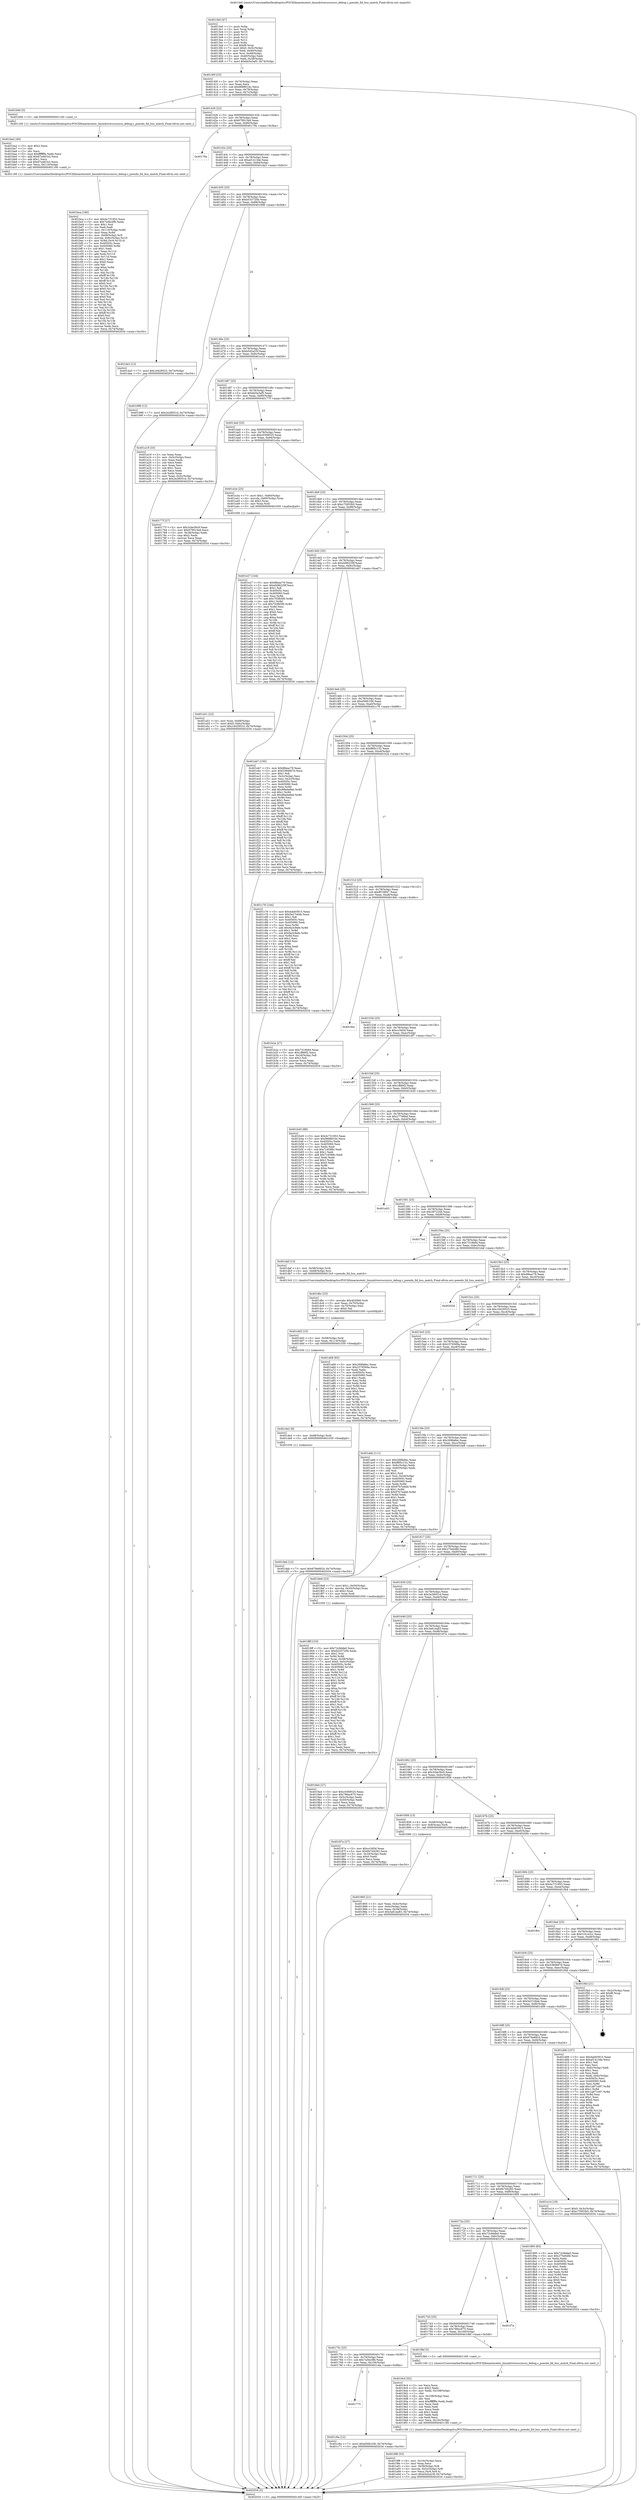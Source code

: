 digraph "0x4013e0" {
  label = "0x4013e0 (/mnt/c/Users/mathe/Desktop/tcc/POCII/binaries/extr_linuxdriversscsiscsi_debug.c_pseudo_lld_bus_match_Final-ollvm.out::main(0))"
  labelloc = "t"
  node[shape=record]

  Entry [label="",width=0.3,height=0.3,shape=circle,fillcolor=black,style=filled]
  "0x40140f" [label="{
     0x40140f [23]\l
     | [instrs]\l
     &nbsp;&nbsp;0x40140f \<+3\>: mov -0x74(%rbp),%eax\l
     &nbsp;&nbsp;0x401412 \<+2\>: mov %eax,%ecx\l
     &nbsp;&nbsp;0x401414 \<+6\>: sub $0x968801bc,%ecx\l
     &nbsp;&nbsp;0x40141a \<+3\>: mov %eax,-0x78(%rbp)\l
     &nbsp;&nbsp;0x40141d \<+3\>: mov %ecx,-0x7c(%rbp)\l
     &nbsp;&nbsp;0x401420 \<+6\>: je 0000000000401b9d \<main+0x7bd\>\l
  }"]
  "0x401b9d" [label="{
     0x401b9d [5]\l
     | [instrs]\l
     &nbsp;&nbsp;0x401b9d \<+5\>: call 0000000000401160 \<next_i\>\l
     | [calls]\l
     &nbsp;&nbsp;0x401160 \{1\} (/mnt/c/Users/mathe/Desktop/tcc/POCII/binaries/extr_linuxdriversscsiscsi_debug.c_pseudo_lld_bus_match_Final-ollvm.out::next_i)\l
  }"]
  "0x401426" [label="{
     0x401426 [22]\l
     | [instrs]\l
     &nbsp;&nbsp;0x401426 \<+5\>: jmp 000000000040142b \<main+0x4b\>\l
     &nbsp;&nbsp;0x40142b \<+3\>: mov -0x78(%rbp),%eax\l
     &nbsp;&nbsp;0x40142e \<+5\>: sub $0x979915a9,%eax\l
     &nbsp;&nbsp;0x401433 \<+3\>: mov %eax,-0x80(%rbp)\l
     &nbsp;&nbsp;0x401436 \<+6\>: je 000000000040179a \<main+0x3ba\>\l
  }"]
  Exit [label="",width=0.3,height=0.3,shape=circle,fillcolor=black,style=filled,peripheries=2]
  "0x40179a" [label="{
     0x40179a\l
  }", style=dashed]
  "0x40143c" [label="{
     0x40143c [25]\l
     | [instrs]\l
     &nbsp;&nbsp;0x40143c \<+5\>: jmp 0000000000401441 \<main+0x61\>\l
     &nbsp;&nbsp;0x401441 \<+3\>: mov -0x78(%rbp),%eax\l
     &nbsp;&nbsp;0x401444 \<+5\>: sub $0xaf1413de,%eax\l
     &nbsp;&nbsp;0x401449 \<+6\>: mov %eax,-0x84(%rbp)\l
     &nbsp;&nbsp;0x40144f \<+6\>: je 0000000000401da3 \<main+0x9c3\>\l
  }"]
  "0x401deb" [label="{
     0x401deb [12]\l
     | [instrs]\l
     &nbsp;&nbsp;0x401deb \<+7\>: movl $0x678e8924,-0x74(%rbp)\l
     &nbsp;&nbsp;0x401df2 \<+5\>: jmp 0000000000402034 \<main+0xc54\>\l
  }"]
  "0x401da3" [label="{
     0x401da3 [12]\l
     | [instrs]\l
     &nbsp;&nbsp;0x401da3 \<+7\>: movl $0x18429523,-0x74(%rbp)\l
     &nbsp;&nbsp;0x401daa \<+5\>: jmp 0000000000402034 \<main+0xc54\>\l
  }"]
  "0x401455" [label="{
     0x401455 [25]\l
     | [instrs]\l
     &nbsp;&nbsp;0x401455 \<+5\>: jmp 000000000040145a \<main+0x7a\>\l
     &nbsp;&nbsp;0x40145a \<+3\>: mov -0x78(%rbp),%eax\l
     &nbsp;&nbsp;0x40145d \<+5\>: sub $0xb533720b,%eax\l
     &nbsp;&nbsp;0x401462 \<+6\>: mov %eax,-0x88(%rbp)\l
     &nbsp;&nbsp;0x401468 \<+6\>: je 0000000000401998 \<main+0x5b8\>\l
  }"]
  "0x401de2" [label="{
     0x401de2 [9]\l
     | [instrs]\l
     &nbsp;&nbsp;0x401de2 \<+4\>: mov -0x68(%rbp),%rdi\l
     &nbsp;&nbsp;0x401de6 \<+5\>: call 0000000000401030 \<free@plt\>\l
     | [calls]\l
     &nbsp;&nbsp;0x401030 \{1\} (unknown)\l
  }"]
  "0x401998" [label="{
     0x401998 [12]\l
     | [instrs]\l
     &nbsp;&nbsp;0x401998 \<+7\>: movl $0x2e28051d,-0x74(%rbp)\l
     &nbsp;&nbsp;0x40199f \<+5\>: jmp 0000000000402034 \<main+0xc54\>\l
  }"]
  "0x40146e" [label="{
     0x40146e [25]\l
     | [instrs]\l
     &nbsp;&nbsp;0x40146e \<+5\>: jmp 0000000000401473 \<main+0x93\>\l
     &nbsp;&nbsp;0x401473 \<+3\>: mov -0x78(%rbp),%eax\l
     &nbsp;&nbsp;0x401476 \<+5\>: sub $0xb5d2a25f,%eax\l
     &nbsp;&nbsp;0x40147b \<+6\>: mov %eax,-0x8c(%rbp)\l
     &nbsp;&nbsp;0x401481 \<+6\>: je 0000000000401a19 \<main+0x639\>\l
  }"]
  "0x401dd3" [label="{
     0x401dd3 [15]\l
     | [instrs]\l
     &nbsp;&nbsp;0x401dd3 \<+4\>: mov -0x58(%rbp),%rdi\l
     &nbsp;&nbsp;0x401dd7 \<+6\>: mov %eax,-0x114(%rbp)\l
     &nbsp;&nbsp;0x401ddd \<+5\>: call 0000000000401030 \<free@plt\>\l
     | [calls]\l
     &nbsp;&nbsp;0x401030 \{1\} (unknown)\l
  }"]
  "0x401a19" [label="{
     0x401a19 [33]\l
     | [instrs]\l
     &nbsp;&nbsp;0x401a19 \<+2\>: xor %eax,%eax\l
     &nbsp;&nbsp;0x401a1b \<+3\>: mov -0x5c(%rbp),%ecx\l
     &nbsp;&nbsp;0x401a1e \<+2\>: mov %eax,%edx\l
     &nbsp;&nbsp;0x401a20 \<+2\>: sub %ecx,%edx\l
     &nbsp;&nbsp;0x401a22 \<+2\>: mov %eax,%ecx\l
     &nbsp;&nbsp;0x401a24 \<+3\>: sub $0x1,%ecx\l
     &nbsp;&nbsp;0x401a27 \<+2\>: add %ecx,%edx\l
     &nbsp;&nbsp;0x401a29 \<+2\>: sub %edx,%eax\l
     &nbsp;&nbsp;0x401a2b \<+3\>: mov %eax,-0x5c(%rbp)\l
     &nbsp;&nbsp;0x401a2e \<+7\>: movl $0x2e28051d,-0x74(%rbp)\l
     &nbsp;&nbsp;0x401a35 \<+5\>: jmp 0000000000402034 \<main+0xc54\>\l
  }"]
  "0x401487" [label="{
     0x401487 [25]\l
     | [instrs]\l
     &nbsp;&nbsp;0x401487 \<+5\>: jmp 000000000040148c \<main+0xac\>\l
     &nbsp;&nbsp;0x40148c \<+3\>: mov -0x78(%rbp),%eax\l
     &nbsp;&nbsp;0x40148f \<+5\>: sub $0xbb5a3af5,%eax\l
     &nbsp;&nbsp;0x401494 \<+6\>: mov %eax,-0x90(%rbp)\l
     &nbsp;&nbsp;0x40149a \<+6\>: je 000000000040177f \<main+0x39f\>\l
  }"]
  "0x401dbc" [label="{
     0x401dbc [23]\l
     | [instrs]\l
     &nbsp;&nbsp;0x401dbc \<+10\>: movabs $0x4030b6,%rdi\l
     &nbsp;&nbsp;0x401dc6 \<+3\>: mov %eax,-0x70(%rbp)\l
     &nbsp;&nbsp;0x401dc9 \<+3\>: mov -0x70(%rbp),%esi\l
     &nbsp;&nbsp;0x401dcc \<+2\>: mov $0x0,%al\l
     &nbsp;&nbsp;0x401dce \<+5\>: call 0000000000401040 \<printf@plt\>\l
     | [calls]\l
     &nbsp;&nbsp;0x401040 \{1\} (unknown)\l
  }"]
  "0x40177f" [label="{
     0x40177f [27]\l
     | [instrs]\l
     &nbsp;&nbsp;0x40177f \<+5\>: mov $0x3cbe36c9,%eax\l
     &nbsp;&nbsp;0x401784 \<+5\>: mov $0x979915a9,%ecx\l
     &nbsp;&nbsp;0x401789 \<+3\>: mov -0x38(%rbp),%edx\l
     &nbsp;&nbsp;0x40178c \<+3\>: cmp $0x2,%edx\l
     &nbsp;&nbsp;0x40178f \<+3\>: cmovne %ecx,%eax\l
     &nbsp;&nbsp;0x401792 \<+3\>: mov %eax,-0x74(%rbp)\l
     &nbsp;&nbsp;0x401795 \<+5\>: jmp 0000000000402034 \<main+0xc54\>\l
  }"]
  "0x4014a0" [label="{
     0x4014a0 [25]\l
     | [instrs]\l
     &nbsp;&nbsp;0x4014a0 \<+5\>: jmp 00000000004014a5 \<main+0xc5\>\l
     &nbsp;&nbsp;0x4014a5 \<+3\>: mov -0x78(%rbp),%eax\l
     &nbsp;&nbsp;0x4014a8 \<+5\>: sub $0xc0368525,%eax\l
     &nbsp;&nbsp;0x4014ad \<+6\>: mov %eax,-0x94(%rbp)\l
     &nbsp;&nbsp;0x4014b3 \<+6\>: je 0000000000401a3a \<main+0x65a\>\l
  }"]
  "0x402034" [label="{
     0x402034 [5]\l
     | [instrs]\l
     &nbsp;&nbsp;0x402034 \<+5\>: jmp 000000000040140f \<main+0x2f\>\l
  }"]
  "0x4013e0" [label="{
     0x4013e0 [47]\l
     | [instrs]\l
     &nbsp;&nbsp;0x4013e0 \<+1\>: push %rbp\l
     &nbsp;&nbsp;0x4013e1 \<+3\>: mov %rsp,%rbp\l
     &nbsp;&nbsp;0x4013e4 \<+2\>: push %r15\l
     &nbsp;&nbsp;0x4013e6 \<+2\>: push %r14\l
     &nbsp;&nbsp;0x4013e8 \<+2\>: push %r13\l
     &nbsp;&nbsp;0x4013ea \<+2\>: push %r12\l
     &nbsp;&nbsp;0x4013ec \<+1\>: push %rbx\l
     &nbsp;&nbsp;0x4013ed \<+7\>: sub $0xf8,%rsp\l
     &nbsp;&nbsp;0x4013f4 \<+7\>: movl $0x0,-0x3c(%rbp)\l
     &nbsp;&nbsp;0x4013fb \<+3\>: mov %edi,-0x40(%rbp)\l
     &nbsp;&nbsp;0x4013fe \<+4\>: mov %rsi,-0x48(%rbp)\l
     &nbsp;&nbsp;0x401402 \<+3\>: mov -0x40(%rbp),%edi\l
     &nbsp;&nbsp;0x401405 \<+3\>: mov %edi,-0x38(%rbp)\l
     &nbsp;&nbsp;0x401408 \<+7\>: movl $0xbb5a3af5,-0x74(%rbp)\l
  }"]
  "0x401775" [label="{
     0x401775\l
  }", style=dashed]
  "0x401a3a" [label="{
     0x401a3a [23]\l
     | [instrs]\l
     &nbsp;&nbsp;0x401a3a \<+7\>: movl $0x1,-0x60(%rbp)\l
     &nbsp;&nbsp;0x401a41 \<+4\>: movslq -0x60(%rbp),%rax\l
     &nbsp;&nbsp;0x401a45 \<+4\>: shl $0x2,%rax\l
     &nbsp;&nbsp;0x401a49 \<+3\>: mov %rax,%rdi\l
     &nbsp;&nbsp;0x401a4c \<+5\>: call 0000000000401050 \<malloc@plt\>\l
     | [calls]\l
     &nbsp;&nbsp;0x401050 \{1\} (unknown)\l
  }"]
  "0x4014b9" [label="{
     0x4014b9 [25]\l
     | [instrs]\l
     &nbsp;&nbsp;0x4014b9 \<+5\>: jmp 00000000004014be \<main+0xde\>\l
     &nbsp;&nbsp;0x4014be \<+3\>: mov -0x78(%rbp),%eax\l
     &nbsp;&nbsp;0x4014c1 \<+5\>: sub $0xc75953b5,%eax\l
     &nbsp;&nbsp;0x4014c6 \<+6\>: mov %eax,-0x98(%rbp)\l
     &nbsp;&nbsp;0x4014cc \<+6\>: je 0000000000401e27 \<main+0xa47\>\l
  }"]
  "0x401c6a" [label="{
     0x401c6a [12]\l
     | [instrs]\l
     &nbsp;&nbsp;0x401c6a \<+7\>: movl $0xd56fc336,-0x74(%rbp)\l
     &nbsp;&nbsp;0x401c71 \<+5\>: jmp 0000000000402034 \<main+0xc54\>\l
  }"]
  "0x401e27" [label="{
     0x401e27 [144]\l
     | [instrs]\l
     &nbsp;&nbsp;0x401e27 \<+5\>: mov $0x88eac79,%eax\l
     &nbsp;&nbsp;0x401e2c \<+5\>: mov $0xd496229f,%ecx\l
     &nbsp;&nbsp;0x401e31 \<+2\>: mov $0x1,%dl\l
     &nbsp;&nbsp;0x401e33 \<+7\>: mov 0x40505c,%esi\l
     &nbsp;&nbsp;0x401e3a \<+7\>: mov 0x405060,%edi\l
     &nbsp;&nbsp;0x401e41 \<+3\>: mov %esi,%r8d\l
     &nbsp;&nbsp;0x401e44 \<+7\>: add $0x703fb5f0,%r8d\l
     &nbsp;&nbsp;0x401e4b \<+4\>: sub $0x1,%r8d\l
     &nbsp;&nbsp;0x401e4f \<+7\>: sub $0x703fb5f0,%r8d\l
     &nbsp;&nbsp;0x401e56 \<+4\>: imul %r8d,%esi\l
     &nbsp;&nbsp;0x401e5a \<+3\>: and $0x1,%esi\l
     &nbsp;&nbsp;0x401e5d \<+3\>: cmp $0x0,%esi\l
     &nbsp;&nbsp;0x401e60 \<+4\>: sete %r9b\l
     &nbsp;&nbsp;0x401e64 \<+3\>: cmp $0xa,%edi\l
     &nbsp;&nbsp;0x401e67 \<+4\>: setl %r10b\l
     &nbsp;&nbsp;0x401e6b \<+3\>: mov %r9b,%r11b\l
     &nbsp;&nbsp;0x401e6e \<+4\>: xor $0xff,%r11b\l
     &nbsp;&nbsp;0x401e72 \<+3\>: mov %r10b,%bl\l
     &nbsp;&nbsp;0x401e75 \<+3\>: xor $0xff,%bl\l
     &nbsp;&nbsp;0x401e78 \<+3\>: xor $0x0,%dl\l
     &nbsp;&nbsp;0x401e7b \<+3\>: mov %r11b,%r14b\l
     &nbsp;&nbsp;0x401e7e \<+4\>: and $0x0,%r14b\l
     &nbsp;&nbsp;0x401e82 \<+3\>: and %dl,%r9b\l
     &nbsp;&nbsp;0x401e85 \<+3\>: mov %bl,%r15b\l
     &nbsp;&nbsp;0x401e88 \<+4\>: and $0x0,%r15b\l
     &nbsp;&nbsp;0x401e8c \<+3\>: and %dl,%r10b\l
     &nbsp;&nbsp;0x401e8f \<+3\>: or %r9b,%r14b\l
     &nbsp;&nbsp;0x401e92 \<+3\>: or %r10b,%r15b\l
     &nbsp;&nbsp;0x401e95 \<+3\>: xor %r15b,%r14b\l
     &nbsp;&nbsp;0x401e98 \<+3\>: or %bl,%r11b\l
     &nbsp;&nbsp;0x401e9b \<+4\>: xor $0xff,%r11b\l
     &nbsp;&nbsp;0x401e9f \<+3\>: or $0x0,%dl\l
     &nbsp;&nbsp;0x401ea2 \<+3\>: and %dl,%r11b\l
     &nbsp;&nbsp;0x401ea5 \<+3\>: or %r11b,%r14b\l
     &nbsp;&nbsp;0x401ea8 \<+4\>: test $0x1,%r14b\l
     &nbsp;&nbsp;0x401eac \<+3\>: cmovne %ecx,%eax\l
     &nbsp;&nbsp;0x401eaf \<+3\>: mov %eax,-0x74(%rbp)\l
     &nbsp;&nbsp;0x401eb2 \<+5\>: jmp 0000000000402034 \<main+0xc54\>\l
  }"]
  "0x4014d2" [label="{
     0x4014d2 [25]\l
     | [instrs]\l
     &nbsp;&nbsp;0x4014d2 \<+5\>: jmp 00000000004014d7 \<main+0xf7\>\l
     &nbsp;&nbsp;0x4014d7 \<+3\>: mov -0x78(%rbp),%eax\l
     &nbsp;&nbsp;0x4014da \<+5\>: sub $0xd496229f,%eax\l
     &nbsp;&nbsp;0x4014df \<+6\>: mov %eax,-0x9c(%rbp)\l
     &nbsp;&nbsp;0x4014e5 \<+6\>: je 0000000000401eb7 \<main+0xad7\>\l
  }"]
  "0x401bca" [label="{
     0x401bca [160]\l
     | [instrs]\l
     &nbsp;&nbsp;0x401bca \<+5\>: mov $0x4c731953,%ecx\l
     &nbsp;&nbsp;0x401bcf \<+5\>: mov $0x7a5bc0fb,%edx\l
     &nbsp;&nbsp;0x401bd4 \<+3\>: mov $0x1,%sil\l
     &nbsp;&nbsp;0x401bd7 \<+2\>: xor %edi,%edi\l
     &nbsp;&nbsp;0x401bd9 \<+7\>: mov -0x110(%rbp),%r8d\l
     &nbsp;&nbsp;0x401be0 \<+4\>: imul %eax,%r8d\l
     &nbsp;&nbsp;0x401be4 \<+4\>: mov -0x68(%rbp),%r9\l
     &nbsp;&nbsp;0x401be8 \<+4\>: movslq -0x6c(%rbp),%r10\l
     &nbsp;&nbsp;0x401bec \<+4\>: mov %r8d,(%r9,%r10,4)\l
     &nbsp;&nbsp;0x401bf0 \<+7\>: mov 0x40505c,%eax\l
     &nbsp;&nbsp;0x401bf7 \<+8\>: mov 0x405060,%r8d\l
     &nbsp;&nbsp;0x401bff \<+3\>: sub $0x1,%edi\l
     &nbsp;&nbsp;0x401c02 \<+3\>: mov %eax,%r11d\l
     &nbsp;&nbsp;0x401c05 \<+3\>: add %edi,%r11d\l
     &nbsp;&nbsp;0x401c08 \<+4\>: imul %r11d,%eax\l
     &nbsp;&nbsp;0x401c0c \<+3\>: and $0x1,%eax\l
     &nbsp;&nbsp;0x401c0f \<+3\>: cmp $0x0,%eax\l
     &nbsp;&nbsp;0x401c12 \<+3\>: sete %bl\l
     &nbsp;&nbsp;0x401c15 \<+4\>: cmp $0xa,%r8d\l
     &nbsp;&nbsp;0x401c19 \<+4\>: setl %r14b\l
     &nbsp;&nbsp;0x401c1d \<+3\>: mov %bl,%r15b\l
     &nbsp;&nbsp;0x401c20 \<+4\>: xor $0xff,%r15b\l
     &nbsp;&nbsp;0x401c24 \<+3\>: mov %r14b,%r12b\l
     &nbsp;&nbsp;0x401c27 \<+4\>: xor $0xff,%r12b\l
     &nbsp;&nbsp;0x401c2b \<+4\>: xor $0x0,%sil\l
     &nbsp;&nbsp;0x401c2f \<+3\>: mov %r15b,%r13b\l
     &nbsp;&nbsp;0x401c32 \<+4\>: and $0x0,%r13b\l
     &nbsp;&nbsp;0x401c36 \<+3\>: and %sil,%bl\l
     &nbsp;&nbsp;0x401c39 \<+3\>: mov %r12b,%al\l
     &nbsp;&nbsp;0x401c3c \<+2\>: and $0x0,%al\l
     &nbsp;&nbsp;0x401c3e \<+3\>: and %sil,%r14b\l
     &nbsp;&nbsp;0x401c41 \<+3\>: or %bl,%r13b\l
     &nbsp;&nbsp;0x401c44 \<+3\>: or %r14b,%al\l
     &nbsp;&nbsp;0x401c47 \<+3\>: xor %al,%r13b\l
     &nbsp;&nbsp;0x401c4a \<+3\>: or %r12b,%r15b\l
     &nbsp;&nbsp;0x401c4d \<+4\>: xor $0xff,%r15b\l
     &nbsp;&nbsp;0x401c51 \<+4\>: or $0x0,%sil\l
     &nbsp;&nbsp;0x401c55 \<+3\>: and %sil,%r15b\l
     &nbsp;&nbsp;0x401c58 \<+3\>: or %r15b,%r13b\l
     &nbsp;&nbsp;0x401c5b \<+4\>: test $0x1,%r13b\l
     &nbsp;&nbsp;0x401c5f \<+3\>: cmovne %edx,%ecx\l
     &nbsp;&nbsp;0x401c62 \<+3\>: mov %ecx,-0x74(%rbp)\l
     &nbsp;&nbsp;0x401c65 \<+5\>: jmp 0000000000402034 \<main+0xc54\>\l
  }"]
  "0x401eb7" [label="{
     0x401eb7 [150]\l
     | [instrs]\l
     &nbsp;&nbsp;0x401eb7 \<+5\>: mov $0x88eac79,%eax\l
     &nbsp;&nbsp;0x401ebc \<+5\>: mov $0x5380667d,%ecx\l
     &nbsp;&nbsp;0x401ec1 \<+2\>: mov $0x1,%dl\l
     &nbsp;&nbsp;0x401ec3 \<+3\>: mov -0x3c(%rbp),%esi\l
     &nbsp;&nbsp;0x401ec6 \<+3\>: mov %esi,-0x2c(%rbp)\l
     &nbsp;&nbsp;0x401ec9 \<+7\>: mov 0x40505c,%esi\l
     &nbsp;&nbsp;0x401ed0 \<+7\>: mov 0x405060,%edi\l
     &nbsp;&nbsp;0x401ed7 \<+3\>: mov %esi,%r8d\l
     &nbsp;&nbsp;0x401eda \<+7\>: add $0x88ada9eb,%r8d\l
     &nbsp;&nbsp;0x401ee1 \<+4\>: sub $0x1,%r8d\l
     &nbsp;&nbsp;0x401ee5 \<+7\>: sub $0x88ada9eb,%r8d\l
     &nbsp;&nbsp;0x401eec \<+4\>: imul %r8d,%esi\l
     &nbsp;&nbsp;0x401ef0 \<+3\>: and $0x1,%esi\l
     &nbsp;&nbsp;0x401ef3 \<+3\>: cmp $0x0,%esi\l
     &nbsp;&nbsp;0x401ef6 \<+4\>: sete %r9b\l
     &nbsp;&nbsp;0x401efa \<+3\>: cmp $0xa,%edi\l
     &nbsp;&nbsp;0x401efd \<+4\>: setl %r10b\l
     &nbsp;&nbsp;0x401f01 \<+3\>: mov %r9b,%r11b\l
     &nbsp;&nbsp;0x401f04 \<+4\>: xor $0xff,%r11b\l
     &nbsp;&nbsp;0x401f08 \<+3\>: mov %r10b,%bl\l
     &nbsp;&nbsp;0x401f0b \<+3\>: xor $0xff,%bl\l
     &nbsp;&nbsp;0x401f0e \<+3\>: xor $0x1,%dl\l
     &nbsp;&nbsp;0x401f11 \<+3\>: mov %r11b,%r14b\l
     &nbsp;&nbsp;0x401f14 \<+4\>: and $0xff,%r14b\l
     &nbsp;&nbsp;0x401f18 \<+3\>: and %dl,%r9b\l
     &nbsp;&nbsp;0x401f1b \<+3\>: mov %bl,%r15b\l
     &nbsp;&nbsp;0x401f1e \<+4\>: and $0xff,%r15b\l
     &nbsp;&nbsp;0x401f22 \<+3\>: and %dl,%r10b\l
     &nbsp;&nbsp;0x401f25 \<+3\>: or %r9b,%r14b\l
     &nbsp;&nbsp;0x401f28 \<+3\>: or %r10b,%r15b\l
     &nbsp;&nbsp;0x401f2b \<+3\>: xor %r15b,%r14b\l
     &nbsp;&nbsp;0x401f2e \<+3\>: or %bl,%r11b\l
     &nbsp;&nbsp;0x401f31 \<+4\>: xor $0xff,%r11b\l
     &nbsp;&nbsp;0x401f35 \<+3\>: or $0x1,%dl\l
     &nbsp;&nbsp;0x401f38 \<+3\>: and %dl,%r11b\l
     &nbsp;&nbsp;0x401f3b \<+3\>: or %r11b,%r14b\l
     &nbsp;&nbsp;0x401f3e \<+4\>: test $0x1,%r14b\l
     &nbsp;&nbsp;0x401f42 \<+3\>: cmovne %ecx,%eax\l
     &nbsp;&nbsp;0x401f45 \<+3\>: mov %eax,-0x74(%rbp)\l
     &nbsp;&nbsp;0x401f48 \<+5\>: jmp 0000000000402034 \<main+0xc54\>\l
  }"]
  "0x4014eb" [label="{
     0x4014eb [25]\l
     | [instrs]\l
     &nbsp;&nbsp;0x4014eb \<+5\>: jmp 00000000004014f0 \<main+0x110\>\l
     &nbsp;&nbsp;0x4014f0 \<+3\>: mov -0x78(%rbp),%eax\l
     &nbsp;&nbsp;0x4014f3 \<+5\>: sub $0xd56fc336,%eax\l
     &nbsp;&nbsp;0x4014f8 \<+6\>: mov %eax,-0xa0(%rbp)\l
     &nbsp;&nbsp;0x4014fe \<+6\>: je 0000000000401c76 \<main+0x896\>\l
  }"]
  "0x401ba2" [label="{
     0x401ba2 [40]\l
     | [instrs]\l
     &nbsp;&nbsp;0x401ba2 \<+5\>: mov $0x2,%ecx\l
     &nbsp;&nbsp;0x401ba7 \<+1\>: cltd\l
     &nbsp;&nbsp;0x401ba8 \<+2\>: idiv %ecx\l
     &nbsp;&nbsp;0x401baa \<+6\>: imul $0xfffffffe,%edx,%ecx\l
     &nbsp;&nbsp;0x401bb0 \<+6\>: add $0x67a481b3,%ecx\l
     &nbsp;&nbsp;0x401bb6 \<+3\>: add $0x1,%ecx\l
     &nbsp;&nbsp;0x401bb9 \<+6\>: sub $0x67a481b3,%ecx\l
     &nbsp;&nbsp;0x401bbf \<+6\>: mov %ecx,-0x110(%rbp)\l
     &nbsp;&nbsp;0x401bc5 \<+5\>: call 0000000000401160 \<next_i\>\l
     | [calls]\l
     &nbsp;&nbsp;0x401160 \{1\} (/mnt/c/Users/mathe/Desktop/tcc/POCII/binaries/extr_linuxdriversscsiscsi_debug.c_pseudo_lld_bus_match_Final-ollvm.out::next_i)\l
  }"]
  "0x401c76" [label="{
     0x401c76 [144]\l
     | [instrs]\l
     &nbsp;&nbsp;0x401c76 \<+5\>: mov $0x4ab63915,%eax\l
     &nbsp;&nbsp;0x401c7b \<+5\>: mov $0x5e27c6eb,%ecx\l
     &nbsp;&nbsp;0x401c80 \<+2\>: mov $0x1,%dl\l
     &nbsp;&nbsp;0x401c82 \<+7\>: mov 0x40505c,%esi\l
     &nbsp;&nbsp;0x401c89 \<+7\>: mov 0x405060,%edi\l
     &nbsp;&nbsp;0x401c90 \<+3\>: mov %esi,%r8d\l
     &nbsp;&nbsp;0x401c93 \<+7\>: add $0x9a3c9efe,%r8d\l
     &nbsp;&nbsp;0x401c9a \<+4\>: sub $0x1,%r8d\l
     &nbsp;&nbsp;0x401c9e \<+7\>: sub $0x9a3c9efe,%r8d\l
     &nbsp;&nbsp;0x401ca5 \<+4\>: imul %r8d,%esi\l
     &nbsp;&nbsp;0x401ca9 \<+3\>: and $0x1,%esi\l
     &nbsp;&nbsp;0x401cac \<+3\>: cmp $0x0,%esi\l
     &nbsp;&nbsp;0x401caf \<+4\>: sete %r9b\l
     &nbsp;&nbsp;0x401cb3 \<+3\>: cmp $0xa,%edi\l
     &nbsp;&nbsp;0x401cb6 \<+4\>: setl %r10b\l
     &nbsp;&nbsp;0x401cba \<+3\>: mov %r9b,%r11b\l
     &nbsp;&nbsp;0x401cbd \<+4\>: xor $0xff,%r11b\l
     &nbsp;&nbsp;0x401cc1 \<+3\>: mov %r10b,%bl\l
     &nbsp;&nbsp;0x401cc4 \<+3\>: xor $0xff,%bl\l
     &nbsp;&nbsp;0x401cc7 \<+3\>: xor $0x1,%dl\l
     &nbsp;&nbsp;0x401cca \<+3\>: mov %r11b,%r14b\l
     &nbsp;&nbsp;0x401ccd \<+4\>: and $0xff,%r14b\l
     &nbsp;&nbsp;0x401cd1 \<+3\>: and %dl,%r9b\l
     &nbsp;&nbsp;0x401cd4 \<+3\>: mov %bl,%r15b\l
     &nbsp;&nbsp;0x401cd7 \<+4\>: and $0xff,%r15b\l
     &nbsp;&nbsp;0x401cdb \<+3\>: and %dl,%r10b\l
     &nbsp;&nbsp;0x401cde \<+3\>: or %r9b,%r14b\l
     &nbsp;&nbsp;0x401ce1 \<+3\>: or %r10b,%r15b\l
     &nbsp;&nbsp;0x401ce4 \<+3\>: xor %r15b,%r14b\l
     &nbsp;&nbsp;0x401ce7 \<+3\>: or %bl,%r11b\l
     &nbsp;&nbsp;0x401cea \<+4\>: xor $0xff,%r11b\l
     &nbsp;&nbsp;0x401cee \<+3\>: or $0x1,%dl\l
     &nbsp;&nbsp;0x401cf1 \<+3\>: and %dl,%r11b\l
     &nbsp;&nbsp;0x401cf4 \<+3\>: or %r11b,%r14b\l
     &nbsp;&nbsp;0x401cf7 \<+4\>: test $0x1,%r14b\l
     &nbsp;&nbsp;0x401cfb \<+3\>: cmovne %ecx,%eax\l
     &nbsp;&nbsp;0x401cfe \<+3\>: mov %eax,-0x74(%rbp)\l
     &nbsp;&nbsp;0x401d01 \<+5\>: jmp 0000000000402034 \<main+0xc54\>\l
  }"]
  "0x401504" [label="{
     0x401504 [25]\l
     | [instrs]\l
     &nbsp;&nbsp;0x401504 \<+5\>: jmp 0000000000401509 \<main+0x129\>\l
     &nbsp;&nbsp;0x401509 \<+3\>: mov -0x78(%rbp),%eax\l
     &nbsp;&nbsp;0x40150c \<+5\>: sub $0xf8f5c152,%eax\l
     &nbsp;&nbsp;0x401511 \<+6\>: mov %eax,-0xa4(%rbp)\l
     &nbsp;&nbsp;0x401517 \<+6\>: je 0000000000401b2a \<main+0x74a\>\l
  }"]
  "0x401a51" [label="{
     0x401a51 [23]\l
     | [instrs]\l
     &nbsp;&nbsp;0x401a51 \<+4\>: mov %rax,-0x68(%rbp)\l
     &nbsp;&nbsp;0x401a55 \<+7\>: movl $0x0,-0x6c(%rbp)\l
     &nbsp;&nbsp;0x401a5c \<+7\>: movl $0x18429523,-0x74(%rbp)\l
     &nbsp;&nbsp;0x401a63 \<+5\>: jmp 0000000000402034 \<main+0xc54\>\l
  }"]
  "0x401b2a" [label="{
     0x401b2a [27]\l
     | [instrs]\l
     &nbsp;&nbsp;0x401b2a \<+5\>: mov $0x7319b84,%eax\l
     &nbsp;&nbsp;0x401b2f \<+5\>: mov $0x1ffd0f2,%ecx\l
     &nbsp;&nbsp;0x401b34 \<+3\>: mov -0x2d(%rbp),%dl\l
     &nbsp;&nbsp;0x401b37 \<+3\>: test $0x1,%dl\l
     &nbsp;&nbsp;0x401b3a \<+3\>: cmovne %ecx,%eax\l
     &nbsp;&nbsp;0x401b3d \<+3\>: mov %eax,-0x74(%rbp)\l
     &nbsp;&nbsp;0x401b40 \<+5\>: jmp 0000000000402034 \<main+0xc54\>\l
  }"]
  "0x40151d" [label="{
     0x40151d [25]\l
     | [instrs]\l
     &nbsp;&nbsp;0x40151d \<+5\>: jmp 0000000000401522 \<main+0x142\>\l
     &nbsp;&nbsp;0x401522 \<+3\>: mov -0x78(%rbp),%eax\l
     &nbsp;&nbsp;0x401525 \<+5\>: sub $0xff158f47,%eax\l
     &nbsp;&nbsp;0x40152a \<+6\>: mov %eax,-0xa8(%rbp)\l
     &nbsp;&nbsp;0x401530 \<+6\>: je 000000000040184c \<main+0x46c\>\l
  }"]
  "0x4019f8" [label="{
     0x4019f8 [33]\l
     | [instrs]\l
     &nbsp;&nbsp;0x4019f8 \<+6\>: mov -0x10c(%rbp),%ecx\l
     &nbsp;&nbsp;0x4019fe \<+3\>: imul %eax,%ecx\l
     &nbsp;&nbsp;0x401a01 \<+4\>: mov -0x58(%rbp),%r8\l
     &nbsp;&nbsp;0x401a05 \<+4\>: movslq -0x5c(%rbp),%r9\l
     &nbsp;&nbsp;0x401a09 \<+4\>: mov %ecx,(%r8,%r9,4)\l
     &nbsp;&nbsp;0x401a0d \<+7\>: movl $0xb5d2a25f,-0x74(%rbp)\l
     &nbsp;&nbsp;0x401a14 \<+5\>: jmp 0000000000402034 \<main+0xc54\>\l
  }"]
  "0x40184c" [label="{
     0x40184c\l
  }", style=dashed]
  "0x401536" [label="{
     0x401536 [25]\l
     | [instrs]\l
     &nbsp;&nbsp;0x401536 \<+5\>: jmp 000000000040153b \<main+0x15b\>\l
     &nbsp;&nbsp;0x40153b \<+3\>: mov -0x78(%rbp),%eax\l
     &nbsp;&nbsp;0x40153e \<+5\>: sub $0xcc3d5d,%eax\l
     &nbsp;&nbsp;0x401543 \<+6\>: mov %eax,-0xac(%rbp)\l
     &nbsp;&nbsp;0x401549 \<+6\>: je 0000000000401df7 \<main+0xa17\>\l
  }"]
  "0x4019c4" [label="{
     0x4019c4 [52]\l
     | [instrs]\l
     &nbsp;&nbsp;0x4019c4 \<+2\>: xor %ecx,%ecx\l
     &nbsp;&nbsp;0x4019c6 \<+5\>: mov $0x2,%edx\l
     &nbsp;&nbsp;0x4019cb \<+6\>: mov %edx,-0x108(%rbp)\l
     &nbsp;&nbsp;0x4019d1 \<+1\>: cltd\l
     &nbsp;&nbsp;0x4019d2 \<+6\>: mov -0x108(%rbp),%esi\l
     &nbsp;&nbsp;0x4019d8 \<+2\>: idiv %esi\l
     &nbsp;&nbsp;0x4019da \<+6\>: imul $0xfffffffe,%edx,%edx\l
     &nbsp;&nbsp;0x4019e0 \<+2\>: mov %ecx,%edi\l
     &nbsp;&nbsp;0x4019e2 \<+2\>: sub %edx,%edi\l
     &nbsp;&nbsp;0x4019e4 \<+2\>: mov %ecx,%edx\l
     &nbsp;&nbsp;0x4019e6 \<+3\>: sub $0x1,%edx\l
     &nbsp;&nbsp;0x4019e9 \<+2\>: add %edx,%edi\l
     &nbsp;&nbsp;0x4019eb \<+2\>: sub %edi,%ecx\l
     &nbsp;&nbsp;0x4019ed \<+6\>: mov %ecx,-0x10c(%rbp)\l
     &nbsp;&nbsp;0x4019f3 \<+5\>: call 0000000000401160 \<next_i\>\l
     | [calls]\l
     &nbsp;&nbsp;0x401160 \{1\} (/mnt/c/Users/mathe/Desktop/tcc/POCII/binaries/extr_linuxdriversscsiscsi_debug.c_pseudo_lld_bus_match_Final-ollvm.out::next_i)\l
  }"]
  "0x401df7" [label="{
     0x401df7\l
  }", style=dashed]
  "0x40154f" [label="{
     0x40154f [25]\l
     | [instrs]\l
     &nbsp;&nbsp;0x40154f \<+5\>: jmp 0000000000401554 \<main+0x174\>\l
     &nbsp;&nbsp;0x401554 \<+3\>: mov -0x78(%rbp),%eax\l
     &nbsp;&nbsp;0x401557 \<+5\>: sub $0x1ffd0f2,%eax\l
     &nbsp;&nbsp;0x40155c \<+6\>: mov %eax,-0xb0(%rbp)\l
     &nbsp;&nbsp;0x401562 \<+6\>: je 0000000000401b45 \<main+0x765\>\l
  }"]
  "0x40175c" [label="{
     0x40175c [25]\l
     | [instrs]\l
     &nbsp;&nbsp;0x40175c \<+5\>: jmp 0000000000401761 \<main+0x381\>\l
     &nbsp;&nbsp;0x401761 \<+3\>: mov -0x78(%rbp),%eax\l
     &nbsp;&nbsp;0x401764 \<+5\>: sub $0x7a5bc0fb,%eax\l
     &nbsp;&nbsp;0x401769 \<+6\>: mov %eax,-0x104(%rbp)\l
     &nbsp;&nbsp;0x40176f \<+6\>: je 0000000000401c6a \<main+0x88a\>\l
  }"]
  "0x401b45" [label="{
     0x401b45 [88]\l
     | [instrs]\l
     &nbsp;&nbsp;0x401b45 \<+5\>: mov $0x4c731953,%eax\l
     &nbsp;&nbsp;0x401b4a \<+5\>: mov $0x968801bc,%ecx\l
     &nbsp;&nbsp;0x401b4f \<+7\>: mov 0x40505c,%edx\l
     &nbsp;&nbsp;0x401b56 \<+7\>: mov 0x405060,%esi\l
     &nbsp;&nbsp;0x401b5d \<+2\>: mov %edx,%edi\l
     &nbsp;&nbsp;0x401b5f \<+6\>: sub $0x7c4588c,%edi\l
     &nbsp;&nbsp;0x401b65 \<+3\>: sub $0x1,%edi\l
     &nbsp;&nbsp;0x401b68 \<+6\>: add $0x7c4588c,%edi\l
     &nbsp;&nbsp;0x401b6e \<+3\>: imul %edi,%edx\l
     &nbsp;&nbsp;0x401b71 \<+3\>: and $0x1,%edx\l
     &nbsp;&nbsp;0x401b74 \<+3\>: cmp $0x0,%edx\l
     &nbsp;&nbsp;0x401b77 \<+4\>: sete %r8b\l
     &nbsp;&nbsp;0x401b7b \<+3\>: cmp $0xa,%esi\l
     &nbsp;&nbsp;0x401b7e \<+4\>: setl %r9b\l
     &nbsp;&nbsp;0x401b82 \<+3\>: mov %r8b,%r10b\l
     &nbsp;&nbsp;0x401b85 \<+3\>: and %r9b,%r10b\l
     &nbsp;&nbsp;0x401b88 \<+3\>: xor %r9b,%r8b\l
     &nbsp;&nbsp;0x401b8b \<+3\>: or %r8b,%r10b\l
     &nbsp;&nbsp;0x401b8e \<+4\>: test $0x1,%r10b\l
     &nbsp;&nbsp;0x401b92 \<+3\>: cmovne %ecx,%eax\l
     &nbsp;&nbsp;0x401b95 \<+3\>: mov %eax,-0x74(%rbp)\l
     &nbsp;&nbsp;0x401b98 \<+5\>: jmp 0000000000402034 \<main+0xc54\>\l
  }"]
  "0x401568" [label="{
     0x401568 [25]\l
     | [instrs]\l
     &nbsp;&nbsp;0x401568 \<+5\>: jmp 000000000040156d \<main+0x18d\>\l
     &nbsp;&nbsp;0x40156d \<+3\>: mov -0x78(%rbp),%eax\l
     &nbsp;&nbsp;0x401570 \<+5\>: sub $0x27796bd,%eax\l
     &nbsp;&nbsp;0x401575 \<+6\>: mov %eax,-0xb4(%rbp)\l
     &nbsp;&nbsp;0x40157b \<+6\>: je 0000000000401e03 \<main+0xa23\>\l
  }"]
  "0x4019bf" [label="{
     0x4019bf [5]\l
     | [instrs]\l
     &nbsp;&nbsp;0x4019bf \<+5\>: call 0000000000401160 \<next_i\>\l
     | [calls]\l
     &nbsp;&nbsp;0x401160 \{1\} (/mnt/c/Users/mathe/Desktop/tcc/POCII/binaries/extr_linuxdriversscsiscsi_debug.c_pseudo_lld_bus_match_Final-ollvm.out::next_i)\l
  }"]
  "0x401e03" [label="{
     0x401e03\l
  }", style=dashed]
  "0x401581" [label="{
     0x401581 [25]\l
     | [instrs]\l
     &nbsp;&nbsp;0x401581 \<+5\>: jmp 0000000000401586 \<main+0x1a6\>\l
     &nbsp;&nbsp;0x401586 \<+3\>: mov -0x78(%rbp),%eax\l
     &nbsp;&nbsp;0x401589 \<+5\>: sub $0x3972244,%eax\l
     &nbsp;&nbsp;0x40158e \<+6\>: mov %eax,-0xb8(%rbp)\l
     &nbsp;&nbsp;0x401594 \<+6\>: je 00000000004017ed \<main+0x40d\>\l
  }"]
  "0x401743" [label="{
     0x401743 [25]\l
     | [instrs]\l
     &nbsp;&nbsp;0x401743 \<+5\>: jmp 0000000000401748 \<main+0x368\>\l
     &nbsp;&nbsp;0x401748 \<+3\>: mov -0x78(%rbp),%eax\l
     &nbsp;&nbsp;0x40174b \<+5\>: sub $0x786ec675,%eax\l
     &nbsp;&nbsp;0x401750 \<+6\>: mov %eax,-0x100(%rbp)\l
     &nbsp;&nbsp;0x401756 \<+6\>: je 00000000004019bf \<main+0x5df\>\l
  }"]
  "0x4017ed" [label="{
     0x4017ed\l
  }", style=dashed]
  "0x40159a" [label="{
     0x40159a [25]\l
     | [instrs]\l
     &nbsp;&nbsp;0x40159a \<+5\>: jmp 000000000040159f \<main+0x1bf\>\l
     &nbsp;&nbsp;0x40159f \<+3\>: mov -0x78(%rbp),%eax\l
     &nbsp;&nbsp;0x4015a2 \<+5\>: sub $0x7319b84,%eax\l
     &nbsp;&nbsp;0x4015a7 \<+6\>: mov %eax,-0xbc(%rbp)\l
     &nbsp;&nbsp;0x4015ad \<+6\>: je 0000000000401daf \<main+0x9cf\>\l
  }"]
  "0x401f7a" [label="{
     0x401f7a\l
  }", style=dashed]
  "0x401daf" [label="{
     0x401daf [13]\l
     | [instrs]\l
     &nbsp;&nbsp;0x401daf \<+4\>: mov -0x58(%rbp),%rdi\l
     &nbsp;&nbsp;0x401db3 \<+4\>: mov -0x68(%rbp),%rsi\l
     &nbsp;&nbsp;0x401db7 \<+5\>: call 00000000004013c0 \<pseudo_lld_bus_match\>\l
     | [calls]\l
     &nbsp;&nbsp;0x4013c0 \{1\} (/mnt/c/Users/mathe/Desktop/tcc/POCII/binaries/extr_linuxdriversscsiscsi_debug.c_pseudo_lld_bus_match_Final-ollvm.out::pseudo_lld_bus_match)\l
  }"]
  "0x4015b3" [label="{
     0x4015b3 [25]\l
     | [instrs]\l
     &nbsp;&nbsp;0x4015b3 \<+5\>: jmp 00000000004015b8 \<main+0x1d8\>\l
     &nbsp;&nbsp;0x4015b8 \<+3\>: mov -0x78(%rbp),%eax\l
     &nbsp;&nbsp;0x4015bb \<+5\>: sub $0x88eac79,%eax\l
     &nbsp;&nbsp;0x4015c0 \<+6\>: mov %eax,-0xc0(%rbp)\l
     &nbsp;&nbsp;0x4015c6 \<+6\>: je 000000000040202d \<main+0xc4d\>\l
  }"]
  "0x4018ff" [label="{
     0x4018ff [153]\l
     | [instrs]\l
     &nbsp;&nbsp;0x4018ff \<+5\>: mov $0x72c9dde0,%ecx\l
     &nbsp;&nbsp;0x401904 \<+5\>: mov $0xb533720b,%edx\l
     &nbsp;&nbsp;0x401909 \<+3\>: mov $0x1,%sil\l
     &nbsp;&nbsp;0x40190c \<+3\>: xor %r8d,%r8d\l
     &nbsp;&nbsp;0x40190f \<+4\>: mov %rax,-0x58(%rbp)\l
     &nbsp;&nbsp;0x401913 \<+7\>: movl $0x0,-0x5c(%rbp)\l
     &nbsp;&nbsp;0x40191a \<+8\>: mov 0x40505c,%r9d\l
     &nbsp;&nbsp;0x401922 \<+8\>: mov 0x405060,%r10d\l
     &nbsp;&nbsp;0x40192a \<+4\>: sub $0x1,%r8d\l
     &nbsp;&nbsp;0x40192e \<+3\>: mov %r9d,%r11d\l
     &nbsp;&nbsp;0x401931 \<+3\>: add %r8d,%r11d\l
     &nbsp;&nbsp;0x401934 \<+4\>: imul %r11d,%r9d\l
     &nbsp;&nbsp;0x401938 \<+4\>: and $0x1,%r9d\l
     &nbsp;&nbsp;0x40193c \<+4\>: cmp $0x0,%r9d\l
     &nbsp;&nbsp;0x401940 \<+3\>: sete %bl\l
     &nbsp;&nbsp;0x401943 \<+4\>: cmp $0xa,%r10d\l
     &nbsp;&nbsp;0x401947 \<+4\>: setl %r14b\l
     &nbsp;&nbsp;0x40194b \<+3\>: mov %bl,%r15b\l
     &nbsp;&nbsp;0x40194e \<+4\>: xor $0xff,%r15b\l
     &nbsp;&nbsp;0x401952 \<+3\>: mov %r14b,%r12b\l
     &nbsp;&nbsp;0x401955 \<+4\>: xor $0xff,%r12b\l
     &nbsp;&nbsp;0x401959 \<+4\>: xor $0x1,%sil\l
     &nbsp;&nbsp;0x40195d \<+3\>: mov %r15b,%r13b\l
     &nbsp;&nbsp;0x401960 \<+4\>: and $0xff,%r13b\l
     &nbsp;&nbsp;0x401964 \<+3\>: and %sil,%bl\l
     &nbsp;&nbsp;0x401967 \<+3\>: mov %r12b,%al\l
     &nbsp;&nbsp;0x40196a \<+2\>: and $0xff,%al\l
     &nbsp;&nbsp;0x40196c \<+3\>: and %sil,%r14b\l
     &nbsp;&nbsp;0x40196f \<+3\>: or %bl,%r13b\l
     &nbsp;&nbsp;0x401972 \<+3\>: or %r14b,%al\l
     &nbsp;&nbsp;0x401975 \<+3\>: xor %al,%r13b\l
     &nbsp;&nbsp;0x401978 \<+3\>: or %r12b,%r15b\l
     &nbsp;&nbsp;0x40197b \<+4\>: xor $0xff,%r15b\l
     &nbsp;&nbsp;0x40197f \<+4\>: or $0x1,%sil\l
     &nbsp;&nbsp;0x401983 \<+3\>: and %sil,%r15b\l
     &nbsp;&nbsp;0x401986 \<+3\>: or %r15b,%r13b\l
     &nbsp;&nbsp;0x401989 \<+4\>: test $0x1,%r13b\l
     &nbsp;&nbsp;0x40198d \<+3\>: cmovne %edx,%ecx\l
     &nbsp;&nbsp;0x401990 \<+3\>: mov %ecx,-0x74(%rbp)\l
     &nbsp;&nbsp;0x401993 \<+5\>: jmp 0000000000402034 \<main+0xc54\>\l
  }"]
  "0x40202d" [label="{
     0x40202d\l
  }", style=dashed]
  "0x4015cc" [label="{
     0x4015cc [25]\l
     | [instrs]\l
     &nbsp;&nbsp;0x4015cc \<+5\>: jmp 00000000004015d1 \<main+0x1f1\>\l
     &nbsp;&nbsp;0x4015d1 \<+3\>: mov -0x78(%rbp),%eax\l
     &nbsp;&nbsp;0x4015d4 \<+5\>: sub $0x18429523,%eax\l
     &nbsp;&nbsp;0x4015d9 \<+6\>: mov %eax,-0xc4(%rbp)\l
     &nbsp;&nbsp;0x4015df \<+6\>: je 0000000000401a68 \<main+0x688\>\l
  }"]
  "0x40172a" [label="{
     0x40172a [25]\l
     | [instrs]\l
     &nbsp;&nbsp;0x40172a \<+5\>: jmp 000000000040172f \<main+0x34f\>\l
     &nbsp;&nbsp;0x40172f \<+3\>: mov -0x78(%rbp),%eax\l
     &nbsp;&nbsp;0x401732 \<+5\>: sub $0x72c9dde0,%eax\l
     &nbsp;&nbsp;0x401737 \<+6\>: mov %eax,-0xfc(%rbp)\l
     &nbsp;&nbsp;0x40173d \<+6\>: je 0000000000401f7a \<main+0xb9a\>\l
  }"]
  "0x401a68" [label="{
     0x401a68 [83]\l
     | [instrs]\l
     &nbsp;&nbsp;0x401a68 \<+5\>: mov $0x269fa8ec,%eax\l
     &nbsp;&nbsp;0x401a6d \<+5\>: mov $0x2376569a,%ecx\l
     &nbsp;&nbsp;0x401a72 \<+2\>: xor %edx,%edx\l
     &nbsp;&nbsp;0x401a74 \<+7\>: mov 0x40505c,%esi\l
     &nbsp;&nbsp;0x401a7b \<+7\>: mov 0x405060,%edi\l
     &nbsp;&nbsp;0x401a82 \<+3\>: sub $0x1,%edx\l
     &nbsp;&nbsp;0x401a85 \<+3\>: mov %esi,%r8d\l
     &nbsp;&nbsp;0x401a88 \<+3\>: add %edx,%r8d\l
     &nbsp;&nbsp;0x401a8b \<+4\>: imul %r8d,%esi\l
     &nbsp;&nbsp;0x401a8f \<+3\>: and $0x1,%esi\l
     &nbsp;&nbsp;0x401a92 \<+3\>: cmp $0x0,%esi\l
     &nbsp;&nbsp;0x401a95 \<+4\>: sete %r9b\l
     &nbsp;&nbsp;0x401a99 \<+3\>: cmp $0xa,%edi\l
     &nbsp;&nbsp;0x401a9c \<+4\>: setl %r10b\l
     &nbsp;&nbsp;0x401aa0 \<+3\>: mov %r9b,%r11b\l
     &nbsp;&nbsp;0x401aa3 \<+3\>: and %r10b,%r11b\l
     &nbsp;&nbsp;0x401aa6 \<+3\>: xor %r10b,%r9b\l
     &nbsp;&nbsp;0x401aa9 \<+3\>: or %r9b,%r11b\l
     &nbsp;&nbsp;0x401aac \<+4\>: test $0x1,%r11b\l
     &nbsp;&nbsp;0x401ab0 \<+3\>: cmovne %ecx,%eax\l
     &nbsp;&nbsp;0x401ab3 \<+3\>: mov %eax,-0x74(%rbp)\l
     &nbsp;&nbsp;0x401ab6 \<+5\>: jmp 0000000000402034 \<main+0xc54\>\l
  }"]
  "0x4015e5" [label="{
     0x4015e5 [25]\l
     | [instrs]\l
     &nbsp;&nbsp;0x4015e5 \<+5\>: jmp 00000000004015ea \<main+0x20a\>\l
     &nbsp;&nbsp;0x4015ea \<+3\>: mov -0x78(%rbp),%eax\l
     &nbsp;&nbsp;0x4015ed \<+5\>: sub $0x2376569a,%eax\l
     &nbsp;&nbsp;0x4015f2 \<+6\>: mov %eax,-0xc8(%rbp)\l
     &nbsp;&nbsp;0x4015f8 \<+6\>: je 0000000000401abb \<main+0x6db\>\l
  }"]
  "0x401895" [label="{
     0x401895 [83]\l
     | [instrs]\l
     &nbsp;&nbsp;0x401895 \<+5\>: mov $0x72c9dde0,%eax\l
     &nbsp;&nbsp;0x40189a \<+5\>: mov $0x275e0dfd,%ecx\l
     &nbsp;&nbsp;0x40189f \<+2\>: xor %edx,%edx\l
     &nbsp;&nbsp;0x4018a1 \<+7\>: mov 0x40505c,%esi\l
     &nbsp;&nbsp;0x4018a8 \<+7\>: mov 0x405060,%edi\l
     &nbsp;&nbsp;0x4018af \<+3\>: sub $0x1,%edx\l
     &nbsp;&nbsp;0x4018b2 \<+3\>: mov %esi,%r8d\l
     &nbsp;&nbsp;0x4018b5 \<+3\>: add %edx,%r8d\l
     &nbsp;&nbsp;0x4018b8 \<+4\>: imul %r8d,%esi\l
     &nbsp;&nbsp;0x4018bc \<+3\>: and $0x1,%esi\l
     &nbsp;&nbsp;0x4018bf \<+3\>: cmp $0x0,%esi\l
     &nbsp;&nbsp;0x4018c2 \<+4\>: sete %r9b\l
     &nbsp;&nbsp;0x4018c6 \<+3\>: cmp $0xa,%edi\l
     &nbsp;&nbsp;0x4018c9 \<+4\>: setl %r10b\l
     &nbsp;&nbsp;0x4018cd \<+3\>: mov %r9b,%r11b\l
     &nbsp;&nbsp;0x4018d0 \<+3\>: and %r10b,%r11b\l
     &nbsp;&nbsp;0x4018d3 \<+3\>: xor %r10b,%r9b\l
     &nbsp;&nbsp;0x4018d6 \<+3\>: or %r9b,%r11b\l
     &nbsp;&nbsp;0x4018d9 \<+4\>: test $0x1,%r11b\l
     &nbsp;&nbsp;0x4018dd \<+3\>: cmovne %ecx,%eax\l
     &nbsp;&nbsp;0x4018e0 \<+3\>: mov %eax,-0x74(%rbp)\l
     &nbsp;&nbsp;0x4018e3 \<+5\>: jmp 0000000000402034 \<main+0xc54\>\l
  }"]
  "0x401abb" [label="{
     0x401abb [111]\l
     | [instrs]\l
     &nbsp;&nbsp;0x401abb \<+5\>: mov $0x269fa8ec,%eax\l
     &nbsp;&nbsp;0x401ac0 \<+5\>: mov $0xf8f5c152,%ecx\l
     &nbsp;&nbsp;0x401ac5 \<+3\>: mov -0x6c(%rbp),%edx\l
     &nbsp;&nbsp;0x401ac8 \<+3\>: cmp -0x60(%rbp),%edx\l
     &nbsp;&nbsp;0x401acb \<+4\>: setl %sil\l
     &nbsp;&nbsp;0x401acf \<+4\>: and $0x1,%sil\l
     &nbsp;&nbsp;0x401ad3 \<+4\>: mov %sil,-0x2d(%rbp)\l
     &nbsp;&nbsp;0x401ad7 \<+7\>: mov 0x40505c,%edx\l
     &nbsp;&nbsp;0x401ade \<+7\>: mov 0x405060,%edi\l
     &nbsp;&nbsp;0x401ae5 \<+3\>: mov %edx,%r8d\l
     &nbsp;&nbsp;0x401ae8 \<+7\>: sub $0x97b7eddd,%r8d\l
     &nbsp;&nbsp;0x401aef \<+4\>: sub $0x1,%r8d\l
     &nbsp;&nbsp;0x401af3 \<+7\>: add $0x97b7eddd,%r8d\l
     &nbsp;&nbsp;0x401afa \<+4\>: imul %r8d,%edx\l
     &nbsp;&nbsp;0x401afe \<+3\>: and $0x1,%edx\l
     &nbsp;&nbsp;0x401b01 \<+3\>: cmp $0x0,%edx\l
     &nbsp;&nbsp;0x401b04 \<+4\>: sete %sil\l
     &nbsp;&nbsp;0x401b08 \<+3\>: cmp $0xa,%edi\l
     &nbsp;&nbsp;0x401b0b \<+4\>: setl %r9b\l
     &nbsp;&nbsp;0x401b0f \<+3\>: mov %sil,%r10b\l
     &nbsp;&nbsp;0x401b12 \<+3\>: and %r9b,%r10b\l
     &nbsp;&nbsp;0x401b15 \<+3\>: xor %r9b,%sil\l
     &nbsp;&nbsp;0x401b18 \<+3\>: or %sil,%r10b\l
     &nbsp;&nbsp;0x401b1b \<+4\>: test $0x1,%r10b\l
     &nbsp;&nbsp;0x401b1f \<+3\>: cmovne %ecx,%eax\l
     &nbsp;&nbsp;0x401b22 \<+3\>: mov %eax,-0x74(%rbp)\l
     &nbsp;&nbsp;0x401b25 \<+5\>: jmp 0000000000402034 \<main+0xc54\>\l
  }"]
  "0x4015fe" [label="{
     0x4015fe [25]\l
     | [instrs]\l
     &nbsp;&nbsp;0x4015fe \<+5\>: jmp 0000000000401603 \<main+0x223\>\l
     &nbsp;&nbsp;0x401603 \<+3\>: mov -0x78(%rbp),%eax\l
     &nbsp;&nbsp;0x401606 \<+5\>: sub $0x269fa8ec,%eax\l
     &nbsp;&nbsp;0x40160b \<+6\>: mov %eax,-0xcc(%rbp)\l
     &nbsp;&nbsp;0x401611 \<+6\>: je 0000000000401fa8 \<main+0xbc8\>\l
  }"]
  "0x401711" [label="{
     0x401711 [25]\l
     | [instrs]\l
     &nbsp;&nbsp;0x401711 \<+5\>: jmp 0000000000401716 \<main+0x336\>\l
     &nbsp;&nbsp;0x401716 \<+3\>: mov -0x78(%rbp),%eax\l
     &nbsp;&nbsp;0x401719 \<+5\>: sub $0x6b7d4283,%eax\l
     &nbsp;&nbsp;0x40171e \<+6\>: mov %eax,-0xf8(%rbp)\l
     &nbsp;&nbsp;0x401724 \<+6\>: je 0000000000401895 \<main+0x4b5\>\l
  }"]
  "0x401fa8" [label="{
     0x401fa8\l
  }", style=dashed]
  "0x401617" [label="{
     0x401617 [25]\l
     | [instrs]\l
     &nbsp;&nbsp;0x401617 \<+5\>: jmp 000000000040161c \<main+0x23c\>\l
     &nbsp;&nbsp;0x40161c \<+3\>: mov -0x78(%rbp),%eax\l
     &nbsp;&nbsp;0x40161f \<+5\>: sub $0x275e0dfd,%eax\l
     &nbsp;&nbsp;0x401624 \<+6\>: mov %eax,-0xd0(%rbp)\l
     &nbsp;&nbsp;0x40162a \<+6\>: je 00000000004018e8 \<main+0x508\>\l
  }"]
  "0x401e14" [label="{
     0x401e14 [19]\l
     | [instrs]\l
     &nbsp;&nbsp;0x401e14 \<+7\>: movl $0x0,-0x3c(%rbp)\l
     &nbsp;&nbsp;0x401e1b \<+7\>: movl $0xc75953b5,-0x74(%rbp)\l
     &nbsp;&nbsp;0x401e22 \<+5\>: jmp 0000000000402034 \<main+0xc54\>\l
  }"]
  "0x4018e8" [label="{
     0x4018e8 [23]\l
     | [instrs]\l
     &nbsp;&nbsp;0x4018e8 \<+7\>: movl $0x1,-0x50(%rbp)\l
     &nbsp;&nbsp;0x4018ef \<+4\>: movslq -0x50(%rbp),%rax\l
     &nbsp;&nbsp;0x4018f3 \<+4\>: shl $0x2,%rax\l
     &nbsp;&nbsp;0x4018f7 \<+3\>: mov %rax,%rdi\l
     &nbsp;&nbsp;0x4018fa \<+5\>: call 0000000000401050 \<malloc@plt\>\l
     | [calls]\l
     &nbsp;&nbsp;0x401050 \{1\} (unknown)\l
  }"]
  "0x401630" [label="{
     0x401630 [25]\l
     | [instrs]\l
     &nbsp;&nbsp;0x401630 \<+5\>: jmp 0000000000401635 \<main+0x255\>\l
     &nbsp;&nbsp;0x401635 \<+3\>: mov -0x78(%rbp),%eax\l
     &nbsp;&nbsp;0x401638 \<+5\>: sub $0x2e28051d,%eax\l
     &nbsp;&nbsp;0x40163d \<+6\>: mov %eax,-0xd4(%rbp)\l
     &nbsp;&nbsp;0x401643 \<+6\>: je 00000000004019a4 \<main+0x5c4\>\l
  }"]
  "0x4016f8" [label="{
     0x4016f8 [25]\l
     | [instrs]\l
     &nbsp;&nbsp;0x4016f8 \<+5\>: jmp 00000000004016fd \<main+0x31d\>\l
     &nbsp;&nbsp;0x4016fd \<+3\>: mov -0x78(%rbp),%eax\l
     &nbsp;&nbsp;0x401700 \<+5\>: sub $0x678e8924,%eax\l
     &nbsp;&nbsp;0x401705 \<+6\>: mov %eax,-0xf4(%rbp)\l
     &nbsp;&nbsp;0x40170b \<+6\>: je 0000000000401e14 \<main+0xa34\>\l
  }"]
  "0x4019a4" [label="{
     0x4019a4 [27]\l
     | [instrs]\l
     &nbsp;&nbsp;0x4019a4 \<+5\>: mov $0xc0368525,%eax\l
     &nbsp;&nbsp;0x4019a9 \<+5\>: mov $0x786ec675,%ecx\l
     &nbsp;&nbsp;0x4019ae \<+3\>: mov -0x5c(%rbp),%edx\l
     &nbsp;&nbsp;0x4019b1 \<+3\>: cmp -0x50(%rbp),%edx\l
     &nbsp;&nbsp;0x4019b4 \<+3\>: cmovl %ecx,%eax\l
     &nbsp;&nbsp;0x4019b7 \<+3\>: mov %eax,-0x74(%rbp)\l
     &nbsp;&nbsp;0x4019ba \<+5\>: jmp 0000000000402034 \<main+0xc54\>\l
  }"]
  "0x401649" [label="{
     0x401649 [25]\l
     | [instrs]\l
     &nbsp;&nbsp;0x401649 \<+5\>: jmp 000000000040164e \<main+0x26e\>\l
     &nbsp;&nbsp;0x40164e \<+3\>: mov -0x78(%rbp),%eax\l
     &nbsp;&nbsp;0x401651 \<+5\>: sub $0x3a61ea83,%eax\l
     &nbsp;&nbsp;0x401656 \<+6\>: mov %eax,-0xd8(%rbp)\l
     &nbsp;&nbsp;0x40165c \<+6\>: je 000000000040187a \<main+0x49a\>\l
  }"]
  "0x401d06" [label="{
     0x401d06 [157]\l
     | [instrs]\l
     &nbsp;&nbsp;0x401d06 \<+5\>: mov $0x4ab63915,%eax\l
     &nbsp;&nbsp;0x401d0b \<+5\>: mov $0xaf1413de,%ecx\l
     &nbsp;&nbsp;0x401d10 \<+2\>: mov $0x1,%dl\l
     &nbsp;&nbsp;0x401d12 \<+2\>: xor %esi,%esi\l
     &nbsp;&nbsp;0x401d14 \<+3\>: mov -0x6c(%rbp),%edi\l
     &nbsp;&nbsp;0x401d17 \<+3\>: sub $0x1,%esi\l
     &nbsp;&nbsp;0x401d1a \<+2\>: sub %esi,%edi\l
     &nbsp;&nbsp;0x401d1c \<+3\>: mov %edi,-0x6c(%rbp)\l
     &nbsp;&nbsp;0x401d1f \<+7\>: mov 0x40505c,%esi\l
     &nbsp;&nbsp;0x401d26 \<+7\>: mov 0x405060,%edi\l
     &nbsp;&nbsp;0x401d2d \<+3\>: mov %esi,%r8d\l
     &nbsp;&nbsp;0x401d30 \<+7\>: add $0x1a871e97,%r8d\l
     &nbsp;&nbsp;0x401d37 \<+4\>: sub $0x1,%r8d\l
     &nbsp;&nbsp;0x401d3b \<+7\>: sub $0x1a871e97,%r8d\l
     &nbsp;&nbsp;0x401d42 \<+4\>: imul %r8d,%esi\l
     &nbsp;&nbsp;0x401d46 \<+3\>: and $0x1,%esi\l
     &nbsp;&nbsp;0x401d49 \<+3\>: cmp $0x0,%esi\l
     &nbsp;&nbsp;0x401d4c \<+4\>: sete %r9b\l
     &nbsp;&nbsp;0x401d50 \<+3\>: cmp $0xa,%edi\l
     &nbsp;&nbsp;0x401d53 \<+4\>: setl %r10b\l
     &nbsp;&nbsp;0x401d57 \<+3\>: mov %r9b,%r11b\l
     &nbsp;&nbsp;0x401d5a \<+4\>: xor $0xff,%r11b\l
     &nbsp;&nbsp;0x401d5e \<+3\>: mov %r10b,%bl\l
     &nbsp;&nbsp;0x401d61 \<+3\>: xor $0xff,%bl\l
     &nbsp;&nbsp;0x401d64 \<+3\>: xor $0x1,%dl\l
     &nbsp;&nbsp;0x401d67 \<+3\>: mov %r11b,%r14b\l
     &nbsp;&nbsp;0x401d6a \<+4\>: and $0xff,%r14b\l
     &nbsp;&nbsp;0x401d6e \<+3\>: and %dl,%r9b\l
     &nbsp;&nbsp;0x401d71 \<+3\>: mov %bl,%r15b\l
     &nbsp;&nbsp;0x401d74 \<+4\>: and $0xff,%r15b\l
     &nbsp;&nbsp;0x401d78 \<+3\>: and %dl,%r10b\l
     &nbsp;&nbsp;0x401d7b \<+3\>: or %r9b,%r14b\l
     &nbsp;&nbsp;0x401d7e \<+3\>: or %r10b,%r15b\l
     &nbsp;&nbsp;0x401d81 \<+3\>: xor %r15b,%r14b\l
     &nbsp;&nbsp;0x401d84 \<+3\>: or %bl,%r11b\l
     &nbsp;&nbsp;0x401d87 \<+4\>: xor $0xff,%r11b\l
     &nbsp;&nbsp;0x401d8b \<+3\>: or $0x1,%dl\l
     &nbsp;&nbsp;0x401d8e \<+3\>: and %dl,%r11b\l
     &nbsp;&nbsp;0x401d91 \<+3\>: or %r11b,%r14b\l
     &nbsp;&nbsp;0x401d94 \<+4\>: test $0x1,%r14b\l
     &nbsp;&nbsp;0x401d98 \<+3\>: cmovne %ecx,%eax\l
     &nbsp;&nbsp;0x401d9b \<+3\>: mov %eax,-0x74(%rbp)\l
     &nbsp;&nbsp;0x401d9e \<+5\>: jmp 0000000000402034 \<main+0xc54\>\l
  }"]
  "0x40187a" [label="{
     0x40187a [27]\l
     | [instrs]\l
     &nbsp;&nbsp;0x40187a \<+5\>: mov $0xcc3d5d,%eax\l
     &nbsp;&nbsp;0x40187f \<+5\>: mov $0x6b7d4283,%ecx\l
     &nbsp;&nbsp;0x401884 \<+3\>: mov -0x34(%rbp),%edx\l
     &nbsp;&nbsp;0x401887 \<+3\>: cmp $0x0,%edx\l
     &nbsp;&nbsp;0x40188a \<+3\>: cmove %ecx,%eax\l
     &nbsp;&nbsp;0x40188d \<+3\>: mov %eax,-0x74(%rbp)\l
     &nbsp;&nbsp;0x401890 \<+5\>: jmp 0000000000402034 \<main+0xc54\>\l
  }"]
  "0x401662" [label="{
     0x401662 [25]\l
     | [instrs]\l
     &nbsp;&nbsp;0x401662 \<+5\>: jmp 0000000000401667 \<main+0x287\>\l
     &nbsp;&nbsp;0x401667 \<+3\>: mov -0x78(%rbp),%eax\l
     &nbsp;&nbsp;0x40166a \<+5\>: sub $0x3cbe36c9,%eax\l
     &nbsp;&nbsp;0x40166f \<+6\>: mov %eax,-0xdc(%rbp)\l
     &nbsp;&nbsp;0x401675 \<+6\>: je 0000000000401858 \<main+0x478\>\l
  }"]
  "0x4016df" [label="{
     0x4016df [25]\l
     | [instrs]\l
     &nbsp;&nbsp;0x4016df \<+5\>: jmp 00000000004016e4 \<main+0x304\>\l
     &nbsp;&nbsp;0x4016e4 \<+3\>: mov -0x78(%rbp),%eax\l
     &nbsp;&nbsp;0x4016e7 \<+5\>: sub $0x5e27c6eb,%eax\l
     &nbsp;&nbsp;0x4016ec \<+6\>: mov %eax,-0xf0(%rbp)\l
     &nbsp;&nbsp;0x4016f2 \<+6\>: je 0000000000401d06 \<main+0x926\>\l
  }"]
  "0x401858" [label="{
     0x401858 [13]\l
     | [instrs]\l
     &nbsp;&nbsp;0x401858 \<+4\>: mov -0x48(%rbp),%rax\l
     &nbsp;&nbsp;0x40185c \<+4\>: mov 0x8(%rax),%rdi\l
     &nbsp;&nbsp;0x401860 \<+5\>: call 0000000000401060 \<atoi@plt\>\l
     | [calls]\l
     &nbsp;&nbsp;0x401060 \{1\} (unknown)\l
  }"]
  "0x40167b" [label="{
     0x40167b [25]\l
     | [instrs]\l
     &nbsp;&nbsp;0x40167b \<+5\>: jmp 0000000000401680 \<main+0x2a0\>\l
     &nbsp;&nbsp;0x401680 \<+3\>: mov -0x78(%rbp),%eax\l
     &nbsp;&nbsp;0x401683 \<+5\>: sub $0x4ab63915,%eax\l
     &nbsp;&nbsp;0x401688 \<+6\>: mov %eax,-0xe0(%rbp)\l
     &nbsp;&nbsp;0x40168e \<+6\>: je 000000000040200e \<main+0xc2e\>\l
  }"]
  "0x401865" [label="{
     0x401865 [21]\l
     | [instrs]\l
     &nbsp;&nbsp;0x401865 \<+3\>: mov %eax,-0x4c(%rbp)\l
     &nbsp;&nbsp;0x401868 \<+3\>: mov -0x4c(%rbp),%eax\l
     &nbsp;&nbsp;0x40186b \<+3\>: mov %eax,-0x34(%rbp)\l
     &nbsp;&nbsp;0x40186e \<+7\>: movl $0x3a61ea83,-0x74(%rbp)\l
     &nbsp;&nbsp;0x401875 \<+5\>: jmp 0000000000402034 \<main+0xc54\>\l
  }"]
  "0x401f4d" [label="{
     0x401f4d [21]\l
     | [instrs]\l
     &nbsp;&nbsp;0x401f4d \<+3\>: mov -0x2c(%rbp),%eax\l
     &nbsp;&nbsp;0x401f50 \<+7\>: add $0xf8,%rsp\l
     &nbsp;&nbsp;0x401f57 \<+1\>: pop %rbx\l
     &nbsp;&nbsp;0x401f58 \<+2\>: pop %r12\l
     &nbsp;&nbsp;0x401f5a \<+2\>: pop %r13\l
     &nbsp;&nbsp;0x401f5c \<+2\>: pop %r14\l
     &nbsp;&nbsp;0x401f5e \<+2\>: pop %r15\l
     &nbsp;&nbsp;0x401f60 \<+1\>: pop %rbp\l
     &nbsp;&nbsp;0x401f61 \<+1\>: ret\l
  }"]
  "0x40200e" [label="{
     0x40200e\l
  }", style=dashed]
  "0x401694" [label="{
     0x401694 [25]\l
     | [instrs]\l
     &nbsp;&nbsp;0x401694 \<+5\>: jmp 0000000000401699 \<main+0x2b9\>\l
     &nbsp;&nbsp;0x401699 \<+3\>: mov -0x78(%rbp),%eax\l
     &nbsp;&nbsp;0x40169c \<+5\>: sub $0x4c731953,%eax\l
     &nbsp;&nbsp;0x4016a1 \<+6\>: mov %eax,-0xe4(%rbp)\l
     &nbsp;&nbsp;0x4016a7 \<+6\>: je 0000000000401fb4 \<main+0xbd4\>\l
  }"]
  "0x4016c6" [label="{
     0x4016c6 [25]\l
     | [instrs]\l
     &nbsp;&nbsp;0x4016c6 \<+5\>: jmp 00000000004016cb \<main+0x2eb\>\l
     &nbsp;&nbsp;0x4016cb \<+3\>: mov -0x78(%rbp),%eax\l
     &nbsp;&nbsp;0x4016ce \<+5\>: sub $0x5380667d,%eax\l
     &nbsp;&nbsp;0x4016d3 \<+6\>: mov %eax,-0xec(%rbp)\l
     &nbsp;&nbsp;0x4016d9 \<+6\>: je 0000000000401f4d \<main+0xb6d\>\l
  }"]
  "0x401fb4" [label="{
     0x401fb4\l
  }", style=dashed]
  "0x4016ad" [label="{
     0x4016ad [25]\l
     | [instrs]\l
     &nbsp;&nbsp;0x4016ad \<+5\>: jmp 00000000004016b2 \<main+0x2d2\>\l
     &nbsp;&nbsp;0x4016b2 \<+3\>: mov -0x78(%rbp),%eax\l
     &nbsp;&nbsp;0x4016b5 \<+5\>: sub $0x5161e2cc,%eax\l
     &nbsp;&nbsp;0x4016ba \<+6\>: mov %eax,-0xe8(%rbp)\l
     &nbsp;&nbsp;0x4016c0 \<+6\>: je 0000000000401f62 \<main+0xb82\>\l
  }"]
  "0x401f62" [label="{
     0x401f62\l
  }", style=dashed]
  Entry -> "0x4013e0" [label=" 1"]
  "0x40140f" -> "0x401b9d" [label=" 1"]
  "0x40140f" -> "0x401426" [label=" 27"]
  "0x401f4d" -> Exit [label=" 1"]
  "0x401426" -> "0x40179a" [label=" 0"]
  "0x401426" -> "0x40143c" [label=" 27"]
  "0x401eb7" -> "0x402034" [label=" 1"]
  "0x40143c" -> "0x401da3" [label=" 1"]
  "0x40143c" -> "0x401455" [label=" 26"]
  "0x401e27" -> "0x402034" [label=" 1"]
  "0x401455" -> "0x401998" [label=" 1"]
  "0x401455" -> "0x40146e" [label=" 25"]
  "0x401e14" -> "0x402034" [label=" 1"]
  "0x40146e" -> "0x401a19" [label=" 1"]
  "0x40146e" -> "0x401487" [label=" 24"]
  "0x401deb" -> "0x402034" [label=" 1"]
  "0x401487" -> "0x40177f" [label=" 1"]
  "0x401487" -> "0x4014a0" [label=" 23"]
  "0x40177f" -> "0x402034" [label=" 1"]
  "0x4013e0" -> "0x40140f" [label=" 1"]
  "0x402034" -> "0x40140f" [label=" 27"]
  "0x401de2" -> "0x401deb" [label=" 1"]
  "0x4014a0" -> "0x401a3a" [label=" 1"]
  "0x4014a0" -> "0x4014b9" [label=" 22"]
  "0x401dd3" -> "0x401de2" [label=" 1"]
  "0x4014b9" -> "0x401e27" [label=" 1"]
  "0x4014b9" -> "0x4014d2" [label=" 21"]
  "0x401dbc" -> "0x401dd3" [label=" 1"]
  "0x4014d2" -> "0x401eb7" [label=" 1"]
  "0x4014d2" -> "0x4014eb" [label=" 20"]
  "0x401da3" -> "0x402034" [label=" 1"]
  "0x4014eb" -> "0x401c76" [label=" 1"]
  "0x4014eb" -> "0x401504" [label=" 19"]
  "0x401d06" -> "0x402034" [label=" 1"]
  "0x401504" -> "0x401b2a" [label=" 2"]
  "0x401504" -> "0x40151d" [label=" 17"]
  "0x401c76" -> "0x402034" [label=" 1"]
  "0x40151d" -> "0x40184c" [label=" 0"]
  "0x40151d" -> "0x401536" [label=" 17"]
  "0x401c6a" -> "0x402034" [label=" 1"]
  "0x401536" -> "0x401df7" [label=" 0"]
  "0x401536" -> "0x40154f" [label=" 17"]
  "0x40175c" -> "0x401775" [label=" 0"]
  "0x40154f" -> "0x401b45" [label=" 1"]
  "0x40154f" -> "0x401568" [label=" 16"]
  "0x40175c" -> "0x401c6a" [label=" 1"]
  "0x401568" -> "0x401e03" [label=" 0"]
  "0x401568" -> "0x401581" [label=" 16"]
  "0x401daf" -> "0x401dbc" [label=" 1"]
  "0x401581" -> "0x4017ed" [label=" 0"]
  "0x401581" -> "0x40159a" [label=" 16"]
  "0x401ba2" -> "0x401bca" [label=" 1"]
  "0x40159a" -> "0x401daf" [label=" 1"]
  "0x40159a" -> "0x4015b3" [label=" 15"]
  "0x401b9d" -> "0x401ba2" [label=" 1"]
  "0x4015b3" -> "0x40202d" [label=" 0"]
  "0x4015b3" -> "0x4015cc" [label=" 15"]
  "0x401b2a" -> "0x402034" [label=" 2"]
  "0x4015cc" -> "0x401a68" [label=" 2"]
  "0x4015cc" -> "0x4015e5" [label=" 13"]
  "0x401abb" -> "0x402034" [label=" 2"]
  "0x4015e5" -> "0x401abb" [label=" 2"]
  "0x4015e5" -> "0x4015fe" [label=" 11"]
  "0x401a68" -> "0x402034" [label=" 2"]
  "0x4015fe" -> "0x401fa8" [label=" 0"]
  "0x4015fe" -> "0x401617" [label=" 11"]
  "0x401a3a" -> "0x401a51" [label=" 1"]
  "0x401617" -> "0x4018e8" [label=" 1"]
  "0x401617" -> "0x401630" [label=" 10"]
  "0x401a19" -> "0x402034" [label=" 1"]
  "0x401630" -> "0x4019a4" [label=" 2"]
  "0x401630" -> "0x401649" [label=" 8"]
  "0x4019c4" -> "0x4019f8" [label=" 1"]
  "0x401649" -> "0x40187a" [label=" 1"]
  "0x401649" -> "0x401662" [label=" 7"]
  "0x4019bf" -> "0x4019c4" [label=" 1"]
  "0x401662" -> "0x401858" [label=" 1"]
  "0x401662" -> "0x40167b" [label=" 6"]
  "0x401858" -> "0x401865" [label=" 1"]
  "0x401865" -> "0x402034" [label=" 1"]
  "0x40187a" -> "0x402034" [label=" 1"]
  "0x401743" -> "0x4019bf" [label=" 1"]
  "0x40167b" -> "0x40200e" [label=" 0"]
  "0x40167b" -> "0x401694" [label=" 6"]
  "0x401bca" -> "0x402034" [label=" 1"]
  "0x401694" -> "0x401fb4" [label=" 0"]
  "0x401694" -> "0x4016ad" [label=" 6"]
  "0x40172a" -> "0x401f7a" [label=" 0"]
  "0x4016ad" -> "0x401f62" [label=" 0"]
  "0x4016ad" -> "0x4016c6" [label=" 6"]
  "0x40172a" -> "0x401743" [label=" 2"]
  "0x4016c6" -> "0x401f4d" [label=" 1"]
  "0x4016c6" -> "0x4016df" [label=" 5"]
  "0x401743" -> "0x40175c" [label=" 1"]
  "0x4016df" -> "0x401d06" [label=" 1"]
  "0x4016df" -> "0x4016f8" [label=" 4"]
  "0x4019f8" -> "0x402034" [label=" 1"]
  "0x4016f8" -> "0x401e14" [label=" 1"]
  "0x4016f8" -> "0x401711" [label=" 3"]
  "0x401a51" -> "0x402034" [label=" 1"]
  "0x401711" -> "0x401895" [label=" 1"]
  "0x401711" -> "0x40172a" [label=" 2"]
  "0x401895" -> "0x402034" [label=" 1"]
  "0x4018e8" -> "0x4018ff" [label=" 1"]
  "0x4018ff" -> "0x402034" [label=" 1"]
  "0x401998" -> "0x402034" [label=" 1"]
  "0x4019a4" -> "0x402034" [label=" 2"]
  "0x401b45" -> "0x402034" [label=" 1"]
}
